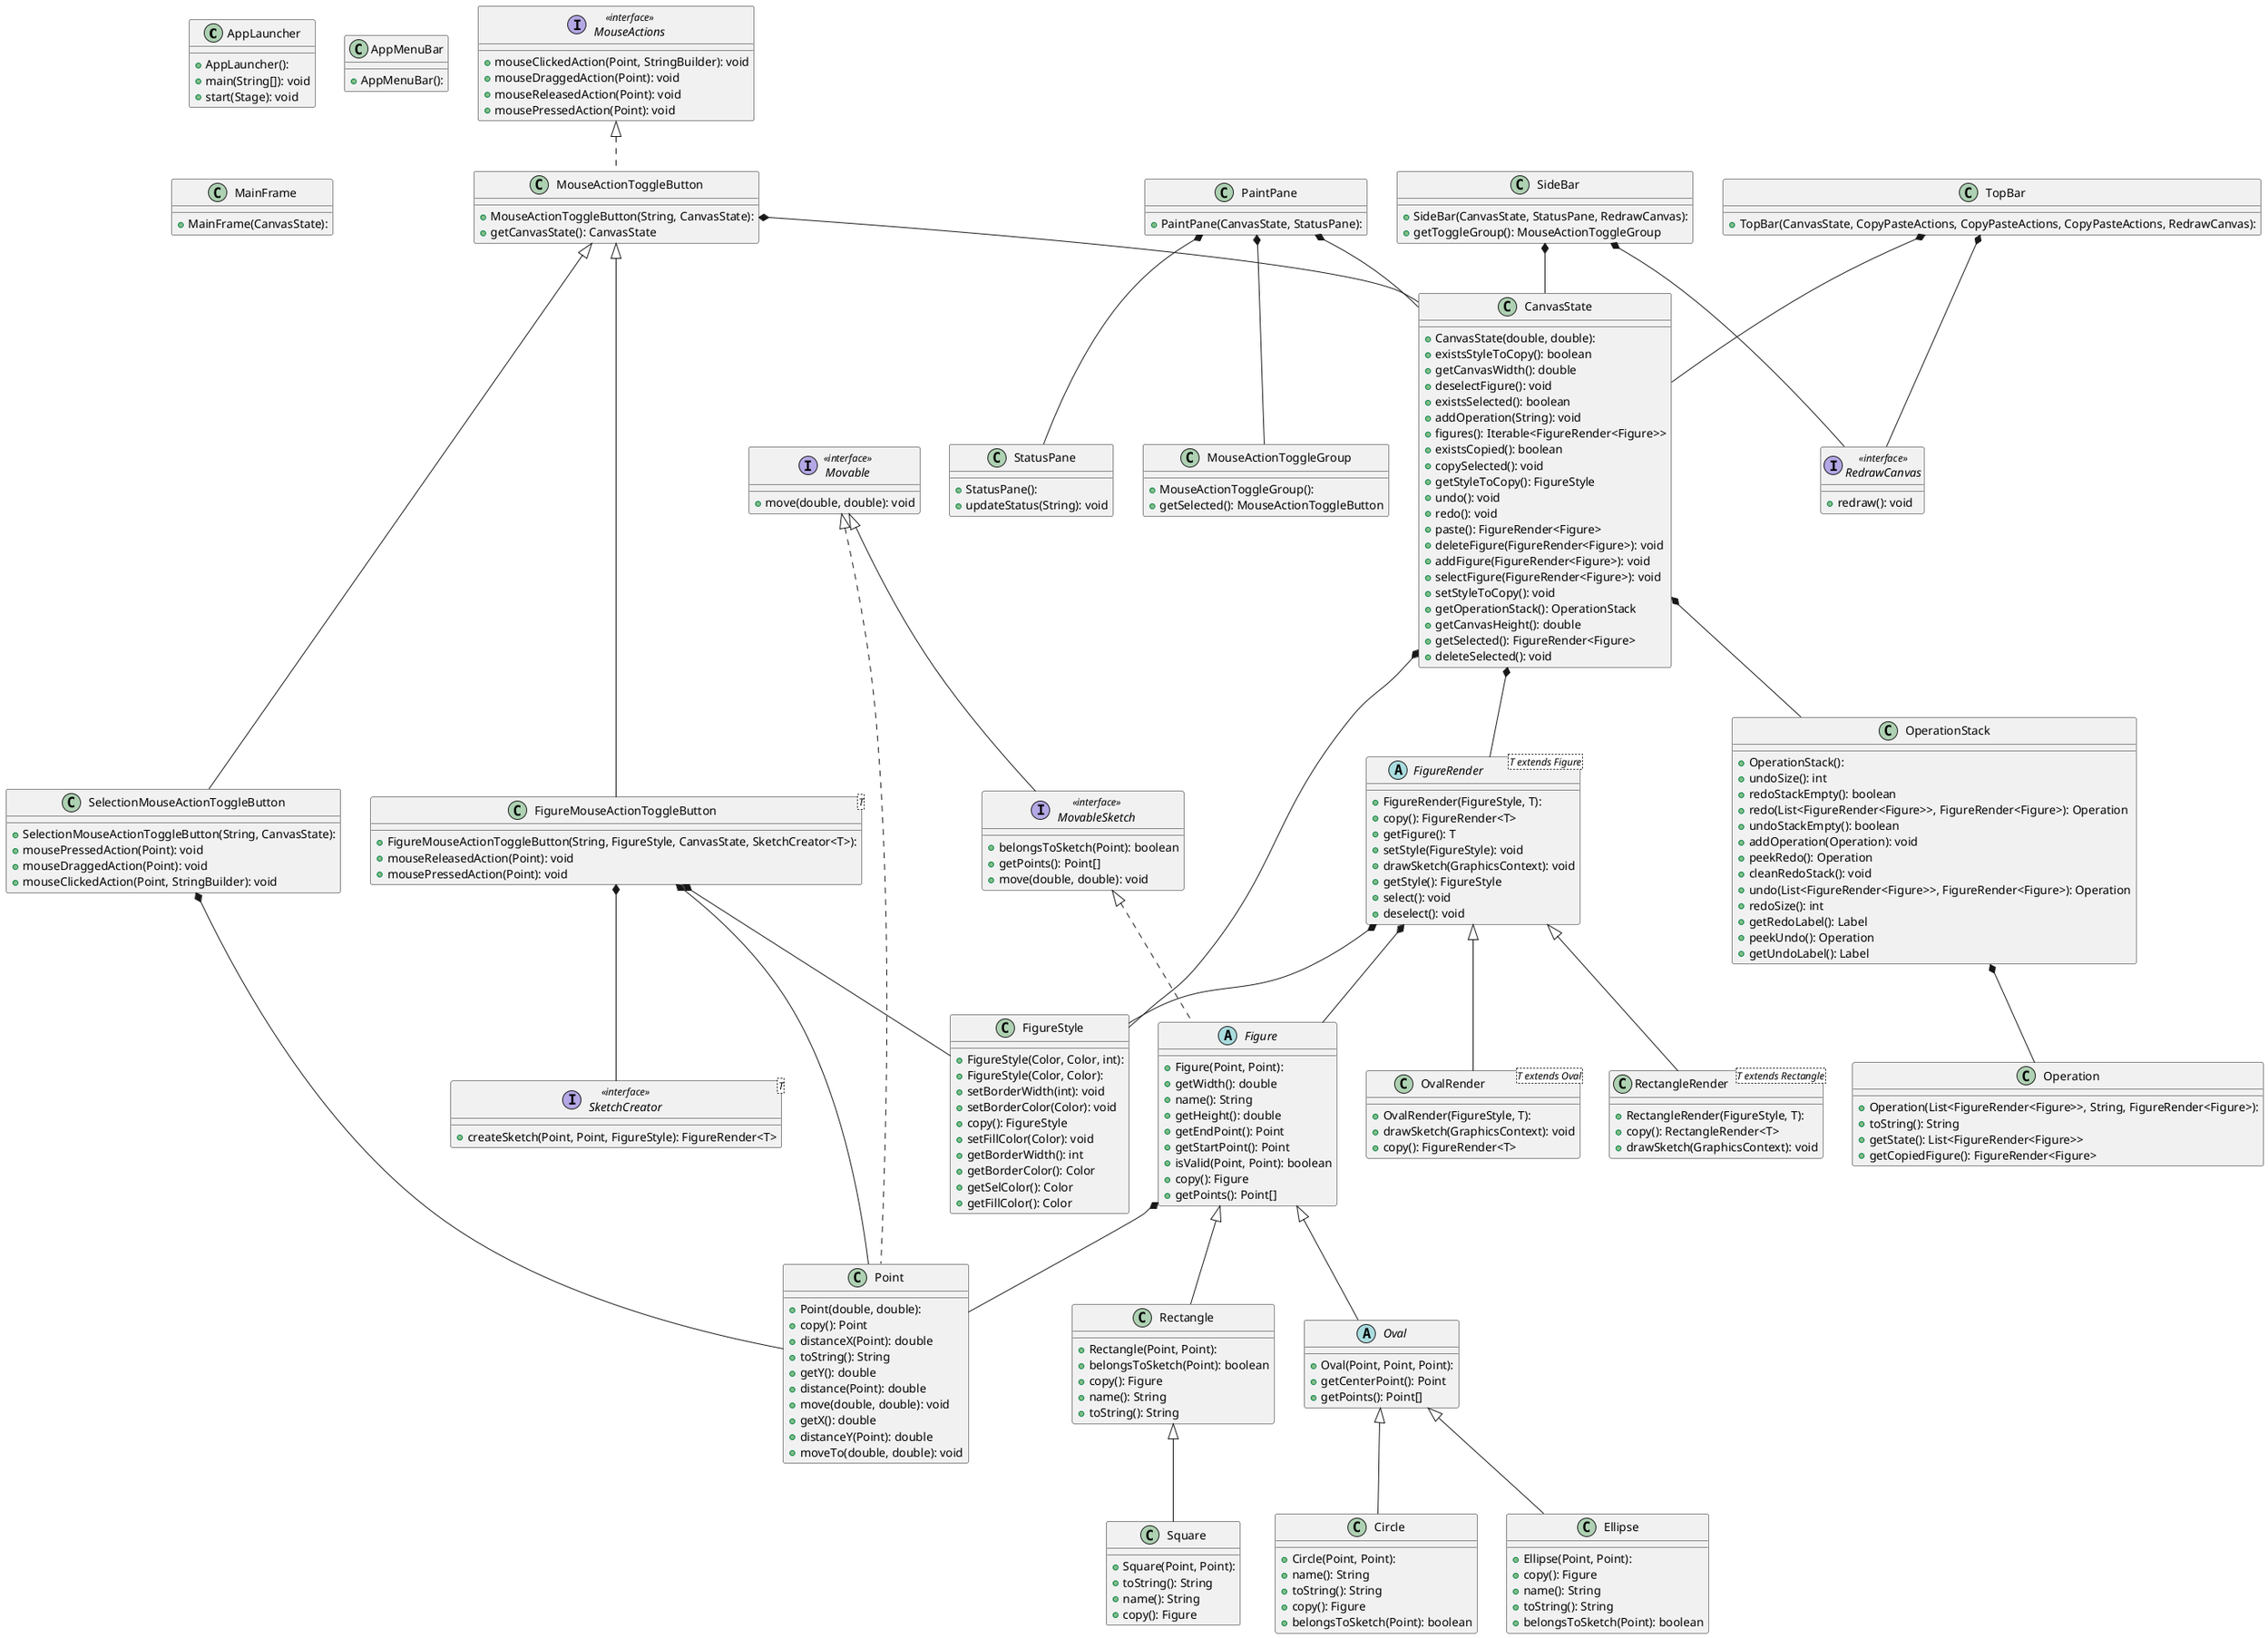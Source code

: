 @startuml
       class AppLauncher {
         + AppLauncher():
         + main(String[]): void
         + start(Stage): void
       }
       class AppMenuBar {
         + AppMenuBar():
       }
       class CanvasState {
         + CanvasState(double, double):
         + existsStyleToCopy(): boolean
         + getCanvasWidth(): double
         + deselectFigure(): void
         + existsSelected(): boolean
         + addOperation(String): void
         + figures(): Iterable<FigureRender<Figure>>
         + existsCopied(): boolean
         + copySelected(): void
         + getStyleToCopy(): FigureStyle
         + undo(): void
         + redo(): void
         + paste(): FigureRender<Figure>
         + deleteFigure(FigureRender<Figure>): void
         + addFigure(FigureRender<Figure>): void
         + selectFigure(FigureRender<Figure>): void
         + setStyleToCopy(): void
         + getOperationStack(): OperationStack
         + getCanvasHeight(): double
         + getSelected(): FigureRender<Figure>
         + deleteSelected(): void
       }
       class Circle extends Oval{
         + Circle(Point, Point):
         + name(): String
         + toString(): String
         + copy(): Figure
         + belongsToSketch(Point): boolean
       }

       class Ellipse extends Oval{
         + Ellipse(Point, Point):
         + copy(): Figure
         + name(): String
         + toString(): String
         + belongsToSketch(Point): boolean
       }
       abstract class Figure implements MovableSketch{
         + Figure(Point, Point):
         + getWidth(): double
         + name(): String
         + getHeight(): double
         + getEndPoint(): Point
         + getStartPoint(): Point
         + isValid(Point, Point): boolean
         + copy(): Figure
         + getPoints(): Point[]
       }
       class FigureMouseActionToggleButton<T> extends MouseActionToggleButton {
         + FigureMouseActionToggleButton(String, FigureStyle, CanvasState, SketchCreator<T>):
         + mouseReleasedAction(Point): void
         + mousePressedAction(Point): void
       }
       abstract class FigureRender<T extends Figure> {
         + FigureRender(FigureStyle, T):
         + copy(): FigureRender<T>
         + getFigure(): T
         + setStyle(FigureStyle): void
         + drawSketch(GraphicsContext): void
         + getStyle(): FigureStyle
         + select(): void
         + deselect(): void
       }
       class FigureStyle {
         + FigureStyle(Color, Color, int):
         + FigureStyle(Color, Color):
         + setBorderWidth(int): void
         + setBorderColor(Color): void
         + copy(): FigureStyle
         + setFillColor(Color): void
         + getBorderWidth(): int
         + getBorderColor(): Color
         + getSelColor(): Color
         + getFillColor(): Color
       }
       class MainFrame {
         + MainFrame(CanvasState):
       }
       class MouseActionToggleButton  implements MouseActions {
         + MouseActionToggleButton(String, CanvasState):
         + getCanvasState(): CanvasState
       }
       class MouseActionToggleGroup {
         + MouseActionToggleGroup():
         + getSelected(): MouseActionToggleButton
       }
       interface MouseActions << interface >> {
         + mouseClickedAction(Point, StringBuilder): void
         + mouseDraggedAction(Point): void
         + mouseReleasedAction(Point): void
         + mousePressedAction(Point): void
       }
       interface Movable << interface >> {
         + move(double, double): void
       }
       interface MovableSketch << interface >> extends Movable {
         + belongsToSketch(Point): boolean
         + getPoints(): Point[]
         + move(double, double): void
       }
       class Operation {
         + Operation(List<FigureRender<Figure>>, String, FigureRender<Figure>):
         + toString(): String
         + getState(): List<FigureRender<Figure>>
         + getCopiedFigure(): FigureRender<Figure>
       }
       class OperationStack {
         + OperationStack():
         + undoSize(): int
         + redoStackEmpty(): boolean
         + redo(List<FigureRender<Figure>>, FigureRender<Figure>): Operation
         + undoStackEmpty(): boolean
         + addOperation(Operation): void
         + peekRedo(): Operation
         + cleanRedoStack(): void
         + undo(List<FigureRender<Figure>>, FigureRender<Figure>): Operation
         + redoSize(): int
         + getRedoLabel(): Label
         + peekUndo(): Operation
         + getUndoLabel(): Label
       }
       abstract class Oval extends Figure{
         + Oval(Point, Point, Point):
         + getCenterPoint(): Point
         + getPoints(): Point[]
       }
       class OvalRender<T extends Oval> extends FigureRender{
         + OvalRender(FigureStyle, T):
         + drawSketch(GraphicsContext): void
         + copy(): FigureRender<T>
       }
       class PaintPane {
         + PaintPane(CanvasState, StatusPane):
       }
       class Point implements Movable{
         + Point(double, double):
         + copy(): Point
         + distanceX(Point): double
         + toString(): String
         + getY(): double
         + distance(Point): double
         + move(double, double): void
         + getX(): double
         + distanceY(Point): double
         + moveTo(double, double): void
       }
       class Rectangle extends Figure {
         + Rectangle(Point, Point):
         + belongsToSketch(Point): boolean
         + copy(): Figure
         + name(): String
         + toString(): String
       }
       class RectangleRender<T extends Rectangle> extends FigureRender{
         + RectangleRender(FigureStyle, T):
         + copy(): RectangleRender<T>
         + drawSketch(GraphicsContext): void
       }
       interface RedrawCanvas << interface >> {
         + redraw(): void
       }
       class SelectionMouseActionToggleButton  extends MouseActionToggleButton{
         + SelectionMouseActionToggleButton(String, CanvasState):
         + mousePressedAction(Point): void
         + mouseDraggedAction(Point): void
         + mouseClickedAction(Point, StringBuilder): void
       }
       class SideBar {
         + SideBar(CanvasState, StatusPane, RedrawCanvas):
         + getToggleGroup(): MouseActionToggleGroup
       }
       interface SketchCreator<T> << interface >> {
         + createSketch(Point, Point, FigureStyle): FigureRender<T>
       }
       class Square extends Rectangle{
         + Square(Point, Point):
         + toString(): String
         + name(): String
         + copy(): Figure
       }
       class StatusPane {
         + StatusPane():
         + updateStatus(String): void
       }
       class TopBar {
         + TopBar(CanvasState, CopyPasteActions, CopyPasteActions, CopyPasteActions, RedrawCanvas):
       }
       Figure *-- Point
       FigureRender *-- FigureStyle
       FigureRender *-- Figure
       CanvasState *-- OperationStack
       CanvasState *-- FigureRender
       CanvasState *-- FigureStyle
       PaintPane *-- MouseActionToggleGroup
       PaintPane *-- StatusPane
       PaintPane *-- CanvasState
       OperationStack *-- Operation
       FigureMouseActionToggleButton *-- SketchCreator
       FigureMouseActionToggleButton *-- FigureStyle
       FigureMouseActionToggleButton *-- Point
       MouseActionToggleButton *-- CanvasState
       SelectionMouseActionToggleButton *-- Point
       SideBar *-- CanvasState
       SideBar *-- RedrawCanvas
       TopBar *-- CanvasState
       TopBar *-- RedrawCanvas



@enduml


